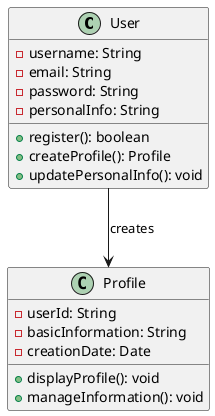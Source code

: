 @startuml
class User {
    - username: String
    - email: String
    - password: String
    - personalInfo: String
    + register(): boolean
    + createProfile(): Profile
    + updatePersonalInfo(): void
}

class Profile {
    - userId: String
    - basicInformation: String
    - creationDate: Date
    + displayProfile(): void
    + manageInformation(): void
}

User --> Profile : creates
@enduml